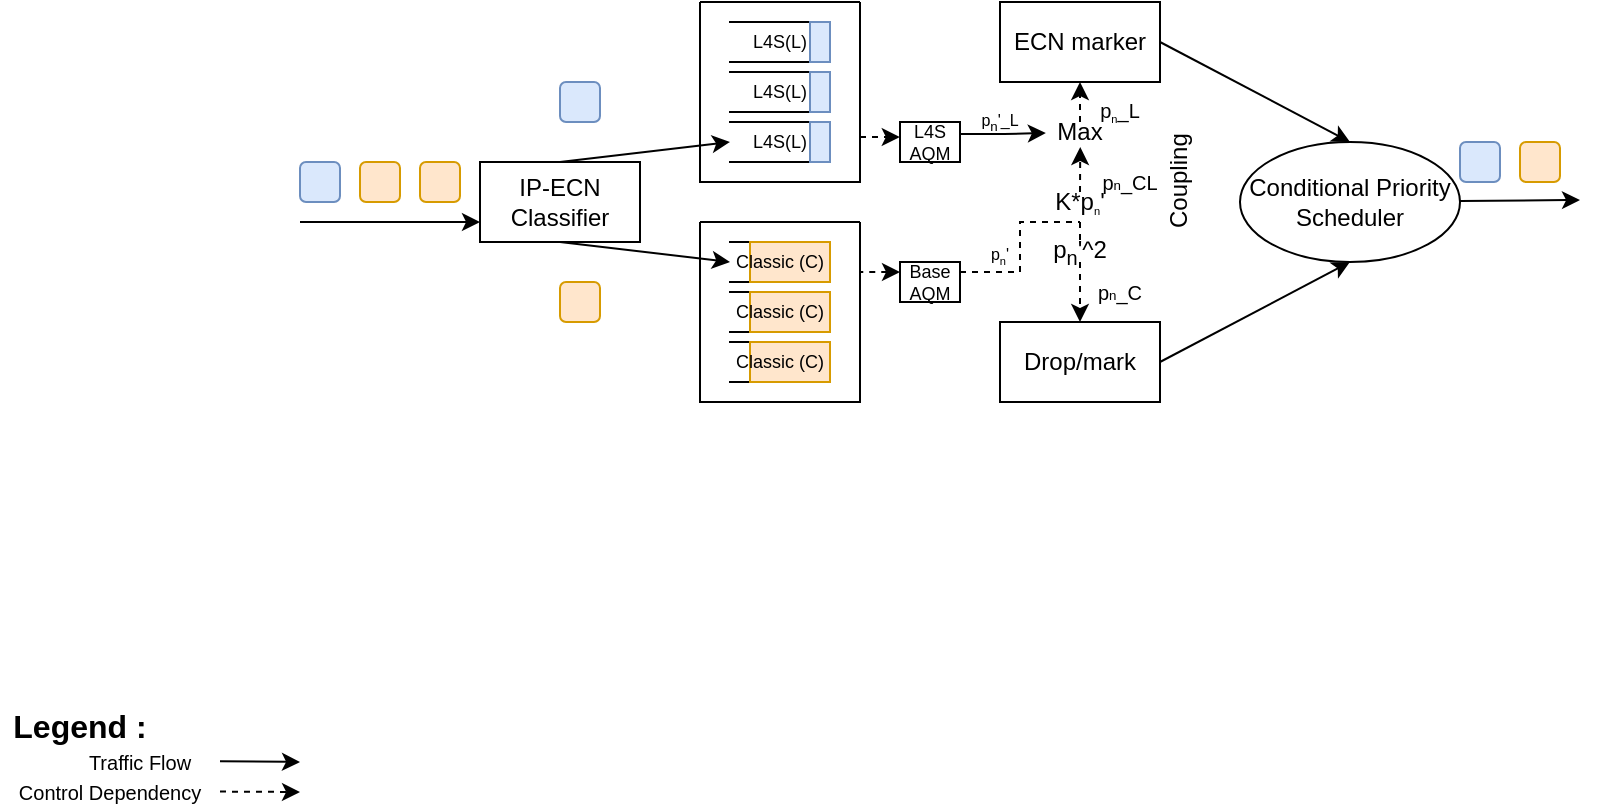 <mxfile version="24.5.1" type="device">
  <diagram name="Page-1" id="c7558073-3199-34d8-9f00-42111426c3f3">
    <mxGraphModel dx="428" dy="217" grid="1" gridSize="10" guides="1" tooltips="1" connect="1" arrows="1" fold="1" page="1" pageScale="1" pageWidth="826" pageHeight="1169" background="none" math="0" shadow="0">
      <root>
        <mxCell id="0" />
        <mxCell id="1" parent="0" />
        <mxCell id="lBCxKUyDGXtEMYl2CQ5h-71" style="rounded=0;orthogonalLoop=1;jettySize=auto;html=1;exitX=0.5;exitY=0;exitDx=0;exitDy=0;entryX=0.5;entryY=0;entryDx=0;entryDy=0;elbow=vertical;" edge="1" parent="1" source="lBCxKUyDGXtEMYl2CQ5h-7" target="lBCxKUyDGXtEMYl2CQ5h-14">
          <mxGeometry relative="1" as="geometry" />
        </mxCell>
        <mxCell id="lBCxKUyDGXtEMYl2CQ5h-73" style="rounded=0;orthogonalLoop=1;jettySize=auto;html=1;exitX=0.5;exitY=1;exitDx=0;exitDy=0;entryX=0.5;entryY=0;entryDx=0;entryDy=0;elbow=vertical;" edge="1" parent="1" source="lBCxKUyDGXtEMYl2CQ5h-7" target="lBCxKUyDGXtEMYl2CQ5h-15">
          <mxGeometry relative="1" as="geometry" />
        </mxCell>
        <mxCell id="lBCxKUyDGXtEMYl2CQ5h-7" value="IP-ECN Classifier" style="rounded=0;whiteSpace=wrap;html=1;" vertex="1" parent="1">
          <mxGeometry x="250" y="760" width="80" height="40" as="geometry" />
        </mxCell>
        <mxCell id="lBCxKUyDGXtEMYl2CQ5h-10" value="" style="rounded=1;whiteSpace=wrap;html=1;direction=east;fillColor=#ffe6cc;strokeColor=#d79b00;" vertex="1" parent="1">
          <mxGeometry x="220" y="760" width="20" height="20" as="geometry" />
        </mxCell>
        <mxCell id="lBCxKUyDGXtEMYl2CQ5h-11" value="" style="rounded=1;whiteSpace=wrap;html=1;direction=east;fillColor=#ffe6cc;strokeColor=#d79b00;" vertex="1" parent="1">
          <mxGeometry x="190" y="760" width="20" height="20" as="geometry" />
        </mxCell>
        <mxCell id="lBCxKUyDGXtEMYl2CQ5h-12" value="" style="rounded=1;whiteSpace=wrap;html=1;direction=east;fillColor=#dae8fc;strokeColor=#6c8ebf;" vertex="1" parent="1">
          <mxGeometry x="160" y="760" width="20" height="20" as="geometry" />
        </mxCell>
        <mxCell id="lBCxKUyDGXtEMYl2CQ5h-13" value="" style="endArrow=classic;html=1;rounded=0;entryX=0;entryY=0.75;entryDx=0;entryDy=0;" edge="1" parent="1" target="lBCxKUyDGXtEMYl2CQ5h-7">
          <mxGeometry width="50" height="50" relative="1" as="geometry">
            <mxPoint x="160" y="790" as="sourcePoint" />
            <mxPoint x="150" y="790" as="targetPoint" />
          </mxGeometry>
        </mxCell>
        <mxCell id="lBCxKUyDGXtEMYl2CQ5h-14" value="" style="shape=partialRectangle;whiteSpace=wrap;html=1;bottom=1;right=1;left=1;top=0;fillColor=none;routingCenterX=-0.5;direction=north;shadow=0;" vertex="1" parent="1">
          <mxGeometry x="375" y="740" width="50" height="20" as="geometry" />
        </mxCell>
        <mxCell id="lBCxKUyDGXtEMYl2CQ5h-15" value="" style="shape=partialRectangle;whiteSpace=wrap;html=1;bottom=1;right=1;left=1;top=0;fillColor=none;routingCenterX=-0.5;direction=north;shadow=0;" vertex="1" parent="1">
          <mxGeometry x="375" y="800" width="50" height="20" as="geometry" />
        </mxCell>
        <mxCell id="lBCxKUyDGXtEMYl2CQ5h-16" value="" style="rounded=0;whiteSpace=wrap;html=1;fillColor=#dae8fc;strokeColor=#6c8ebf;shadow=0;" vertex="1" parent="1">
          <mxGeometry x="415" y="740" width="10" height="20" as="geometry" />
        </mxCell>
        <mxCell id="lBCxKUyDGXtEMYl2CQ5h-21" value="" style="rounded=0;whiteSpace=wrap;html=1;fillColor=#ffe6cc;strokeColor=#d79b00;shadow=0;" vertex="1" parent="1">
          <mxGeometry x="385" y="800" width="40" height="20" as="geometry" />
        </mxCell>
        <mxCell id="lBCxKUyDGXtEMYl2CQ5h-22" value="L4S AQM" style="rounded=0;whiteSpace=wrap;html=1;fontSize=9;shadow=0;" vertex="1" parent="1">
          <mxGeometry x="460" y="740" width="30" height="20" as="geometry" />
        </mxCell>
        <mxCell id="lBCxKUyDGXtEMYl2CQ5h-81" style="rounded=0;orthogonalLoop=1;jettySize=auto;html=1;exitX=1;exitY=0.5;exitDx=0;exitDy=0;entryX=0.5;entryY=0;entryDx=0;entryDy=0;elbow=vertical;" edge="1" parent="1" source="lBCxKUyDGXtEMYl2CQ5h-39" target="lBCxKUyDGXtEMYl2CQ5h-80">
          <mxGeometry relative="1" as="geometry" />
        </mxCell>
        <mxCell id="lBCxKUyDGXtEMYl2CQ5h-39" value="ECN marker" style="rounded=0;whiteSpace=wrap;html=1;shadow=0;" vertex="1" parent="1">
          <mxGeometry x="510" y="680" width="80" height="40" as="geometry" />
        </mxCell>
        <mxCell id="lBCxKUyDGXtEMYl2CQ5h-82" style="rounded=0;orthogonalLoop=1;jettySize=auto;html=1;exitX=1;exitY=0.5;exitDx=0;exitDy=0;entryX=0.5;entryY=1;entryDx=0;entryDy=0;elbow=vertical;" edge="1" parent="1" source="lBCxKUyDGXtEMYl2CQ5h-40" target="lBCxKUyDGXtEMYl2CQ5h-80">
          <mxGeometry relative="1" as="geometry" />
        </mxCell>
        <mxCell id="lBCxKUyDGXtEMYl2CQ5h-40" value="Drop/mark" style="rounded=0;whiteSpace=wrap;html=1;shadow=0;" vertex="1" parent="1">
          <mxGeometry x="510" y="840" width="80" height="40" as="geometry" />
        </mxCell>
        <mxCell id="lBCxKUyDGXtEMYl2CQ5h-57" style="edgeStyle=orthogonalEdgeStyle;rounded=0;orthogonalLoop=1;jettySize=auto;html=1;exitX=0.5;exitY=0;exitDx=0;exitDy=0;entryX=0.5;entryY=1;entryDx=0;entryDy=0;shadow=0;dashed=1;" edge="1" parent="1" source="lBCxKUyDGXtEMYl2CQ5h-41" target="lBCxKUyDGXtEMYl2CQ5h-39">
          <mxGeometry relative="1" as="geometry" />
        </mxCell>
        <mxCell id="lBCxKUyDGXtEMYl2CQ5h-41" value="Max" style="text;html=1;align=center;verticalAlign=middle;whiteSpace=wrap;rounded=0;shadow=0;" vertex="1" parent="1">
          <mxGeometry x="535" y="740" width="30" height="10" as="geometry" />
        </mxCell>
        <mxCell id="lBCxKUyDGXtEMYl2CQ5h-58" style="edgeStyle=orthogonalEdgeStyle;rounded=0;orthogonalLoop=1;jettySize=auto;html=1;entryX=0.5;entryY=0;entryDx=0;entryDy=0;endArrow=none;endFill=0;shadow=0;dashed=1;" edge="1" parent="1" target="lBCxKUyDGXtEMYl2CQ5h-43">
          <mxGeometry relative="1" as="geometry">
            <mxPoint x="550" y="790" as="sourcePoint" />
            <Array as="points">
              <mxPoint x="550" y="800" />
              <mxPoint x="550" y="800" />
            </Array>
          </mxGeometry>
        </mxCell>
        <mxCell id="lBCxKUyDGXtEMYl2CQ5h-42" value="K*p&lt;span style=&quot;font-size: 6.667px;&quot;&gt;&lt;sub&gt;n&lt;/sub&gt;&lt;/span&gt;&#39;" style="text;html=1;align=center;verticalAlign=middle;whiteSpace=wrap;rounded=0;shadow=0;" vertex="1" parent="1">
          <mxGeometry x="535" y="775" width="30" height="10" as="geometry" />
        </mxCell>
        <mxCell id="lBCxKUyDGXtEMYl2CQ5h-43" value="p&lt;sub&gt;n&lt;/sub&gt;&#39;^2" style="text;html=1;align=center;verticalAlign=middle;whiteSpace=wrap;rounded=0;shadow=0;" vertex="1" parent="1">
          <mxGeometry x="535" y="800" width="30" height="10" as="geometry" />
        </mxCell>
        <mxCell id="lBCxKUyDGXtEMYl2CQ5h-332" style="edgeStyle=orthogonalEdgeStyle;rounded=0;orthogonalLoop=1;jettySize=auto;html=1;exitX=0;exitY=0.25;exitDx=0;exitDy=0;endArrow=none;endFill=0;dashed=1;startArrow=classic;startFill=1;" edge="1" parent="1" source="lBCxKUyDGXtEMYl2CQ5h-48" target="lBCxKUyDGXtEMYl2CQ5h-319">
          <mxGeometry relative="1" as="geometry" />
        </mxCell>
        <mxCell id="lBCxKUyDGXtEMYl2CQ5h-48" value="Base AQM" style="rounded=0;whiteSpace=wrap;html=1;fontSize=9;shadow=0;" vertex="1" parent="1">
          <mxGeometry x="460" y="810" width="30" height="20" as="geometry" />
        </mxCell>
        <mxCell id="lBCxKUyDGXtEMYl2CQ5h-55" style="edgeStyle=orthogonalEdgeStyle;rounded=0;orthogonalLoop=1;jettySize=auto;html=1;exitX=0.5;exitY=0;exitDx=0;exitDy=0;entryX=0.504;entryY=1.251;entryDx=0;entryDy=0;entryPerimeter=0;shadow=0;dashed=1;" edge="1" parent="1" source="lBCxKUyDGXtEMYl2CQ5h-42" target="lBCxKUyDGXtEMYl2CQ5h-41">
          <mxGeometry relative="1" as="geometry" />
        </mxCell>
        <mxCell id="lBCxKUyDGXtEMYl2CQ5h-59" style="edgeStyle=orthogonalEdgeStyle;rounded=0;orthogonalLoop=1;jettySize=auto;html=1;exitX=0.5;exitY=1;exitDx=0;exitDy=0;entryX=0.5;entryY=0;entryDx=0;entryDy=0;shadow=0;dashed=1;" edge="1" parent="1" source="lBCxKUyDGXtEMYl2CQ5h-43" target="lBCxKUyDGXtEMYl2CQ5h-40">
          <mxGeometry relative="1" as="geometry" />
        </mxCell>
        <mxCell id="lBCxKUyDGXtEMYl2CQ5h-63" value="&lt;font style=&quot;font-size: 8px;&quot;&gt;p&lt;sub&gt;n&lt;/sub&gt;&#39;_L&lt;/font&gt;" style="text;html=1;align=center;verticalAlign=middle;whiteSpace=wrap;rounded=0;shadow=0;" vertex="1" parent="1">
          <mxGeometry x="500" y="732.5" width="20" height="10" as="geometry" />
        </mxCell>
        <mxCell id="lBCxKUyDGXtEMYl2CQ5h-64" value="&lt;font style=&quot;font-size: 8px;&quot;&gt;p&lt;span style=&quot;font-size: 6.667px;&quot;&gt;&lt;sub&gt;n&lt;/sub&gt;&lt;/span&gt;&#39;&lt;/font&gt;" style="text;html=1;align=center;verticalAlign=middle;whiteSpace=wrap;rounded=0;shadow=0;" vertex="1" parent="1">
          <mxGeometry x="500" y="800" width="20" height="10" as="geometry" />
        </mxCell>
        <mxCell id="lBCxKUyDGXtEMYl2CQ5h-65" value="&lt;font style=&quot;font-size: 10px;&quot;&gt;p&lt;span style=&quot;font-size: 6.667px;&quot;&gt;&lt;sub&gt;n&lt;/sub&gt;&lt;/span&gt;_L&lt;/font&gt;" style="text;html=1;align=center;verticalAlign=middle;whiteSpace=wrap;rounded=0;fontSize=10;shadow=0;" vertex="1" parent="1">
          <mxGeometry x="560" y="730" width="20" height="10" as="geometry" />
        </mxCell>
        <mxCell id="lBCxKUyDGXtEMYl2CQ5h-66" value="&lt;font style=&quot;font-size: 10px;&quot;&gt;p&lt;span style=&quot;font-size: 6.667px;&quot;&gt;n&lt;/span&gt;_CL&lt;/font&gt;" style="text;html=1;align=center;verticalAlign=middle;whiteSpace=wrap;rounded=0;fontSize=10;shadow=0;" vertex="1" parent="1">
          <mxGeometry x="565" y="765" width="20" height="10" as="geometry" />
        </mxCell>
        <mxCell id="lBCxKUyDGXtEMYl2CQ5h-67" value="&lt;font style=&quot;font-size: 10px;&quot;&gt;p&lt;span style=&quot;font-size: 6.667px;&quot;&gt;n&lt;/span&gt;_C&lt;/font&gt;" style="text;html=1;align=center;verticalAlign=middle;whiteSpace=wrap;rounded=0;fontSize=10;shadow=0;" vertex="1" parent="1">
          <mxGeometry x="560" y="820" width="20" height="10" as="geometry" />
        </mxCell>
        <mxCell id="lBCxKUyDGXtEMYl2CQ5h-80" value="Conditional Priority Scheduler" style="ellipse;whiteSpace=wrap;html=1;" vertex="1" parent="1">
          <mxGeometry x="630" y="750" width="110" height="60" as="geometry" />
        </mxCell>
        <mxCell id="lBCxKUyDGXtEMYl2CQ5h-84" value="" style="rounded=1;whiteSpace=wrap;html=1;direction=east;fillColor=#ffe6cc;strokeColor=#d79b00;" vertex="1" parent="1">
          <mxGeometry x="770" y="750" width="20" height="20" as="geometry" />
        </mxCell>
        <mxCell id="lBCxKUyDGXtEMYl2CQ5h-85" value="" style="rounded=1;whiteSpace=wrap;html=1;direction=east;fillColor=#dae8fc;strokeColor=#6c8ebf;" vertex="1" parent="1">
          <mxGeometry x="740" y="750" width="20" height="20" as="geometry" />
        </mxCell>
        <mxCell id="lBCxKUyDGXtEMYl2CQ5h-86" value="" style="endArrow=classic;html=1;rounded=0;" edge="1" parent="1">
          <mxGeometry width="50" height="50" relative="1" as="geometry">
            <mxPoint x="740" y="779.46" as="sourcePoint" />
            <mxPoint x="800" y="779" as="targetPoint" />
          </mxGeometry>
        </mxCell>
        <mxCell id="lBCxKUyDGXtEMYl2CQ5h-87" value="" style="rounded=1;whiteSpace=wrap;html=1;direction=east;fillColor=#ffe6cc;strokeColor=#d79b00;" vertex="1" parent="1">
          <mxGeometry x="290" y="820" width="20" height="20" as="geometry" />
        </mxCell>
        <mxCell id="lBCxKUyDGXtEMYl2CQ5h-88" value="" style="rounded=1;whiteSpace=wrap;html=1;direction=east;fillColor=#dae8fc;strokeColor=#6c8ebf;" vertex="1" parent="1">
          <mxGeometry x="290" y="720" width="20" height="20" as="geometry" />
        </mxCell>
        <mxCell id="lBCxKUyDGXtEMYl2CQ5h-91" value="Coupling" style="text;html=1;align=center;verticalAlign=middle;whiteSpace=wrap;rounded=0;direction=east;textDirection=vertical-rl;rotation=-180;" vertex="1" parent="1">
          <mxGeometry x="590" y="732.5" width="20" height="75" as="geometry" />
        </mxCell>
        <mxCell id="lBCxKUyDGXtEMYl2CQ5h-138" value="Traffic Flow" style="text;html=1;align=center;verticalAlign=middle;whiteSpace=wrap;rounded=0;fontSize=10;" vertex="1" parent="1">
          <mxGeometry x="40" y="1055" width="80" height="10" as="geometry" />
        </mxCell>
        <mxCell id="lBCxKUyDGXtEMYl2CQ5h-140" value="Control Dependency" style="text;html=1;align=center;verticalAlign=middle;whiteSpace=wrap;rounded=0;fontSize=10;" vertex="1" parent="1">
          <mxGeometry x="10" y="1070" width="110" height="10" as="geometry" />
        </mxCell>
        <mxCell id="lBCxKUyDGXtEMYl2CQ5h-141" value="&lt;h1&gt;&lt;font style=&quot;font-size: 16px;&quot;&gt;Legend :&lt;/font&gt;&lt;/h1&gt;" style="text;html=1;align=center;verticalAlign=middle;whiteSpace=wrap;rounded=0;" vertex="1" parent="1">
          <mxGeometry x="10" y="1030" width="80" height="20" as="geometry" />
        </mxCell>
        <mxCell id="lBCxKUyDGXtEMYl2CQ5h-142" value="" style="endArrow=classic;html=1;rounded=0;" edge="1" parent="1">
          <mxGeometry width="50" height="50" relative="1" as="geometry">
            <mxPoint x="120" y="1059.58" as="sourcePoint" />
            <mxPoint x="160" y="1060" as="targetPoint" />
          </mxGeometry>
        </mxCell>
        <mxCell id="lBCxKUyDGXtEMYl2CQ5h-143" value="" style="endArrow=classic;html=1;rounded=0;dashed=1;" edge="1" parent="1">
          <mxGeometry width="50" height="50" relative="1" as="geometry">
            <mxPoint x="120" y="1074.79" as="sourcePoint" />
            <mxPoint x="160" y="1075" as="targetPoint" />
          </mxGeometry>
        </mxCell>
        <mxCell id="lBCxKUyDGXtEMYl2CQ5h-238" value="" style="shape=partialRectangle;whiteSpace=wrap;html=1;bottom=1;right=1;left=1;top=0;fillColor=none;routingCenterX=-0.5;direction=north;shadow=0;" vertex="1" parent="1">
          <mxGeometry x="375" y="825" width="50" height="20" as="geometry" />
        </mxCell>
        <mxCell id="lBCxKUyDGXtEMYl2CQ5h-239" value="" style="rounded=0;whiteSpace=wrap;html=1;fillColor=#ffe6cc;strokeColor=#d79b00;shadow=0;" vertex="1" parent="1">
          <mxGeometry x="385" y="825" width="40" height="20" as="geometry" />
        </mxCell>
        <mxCell id="lBCxKUyDGXtEMYl2CQ5h-240" value="" style="shape=partialRectangle;whiteSpace=wrap;html=1;bottom=1;right=1;left=1;top=0;fillColor=none;routingCenterX=-0.5;direction=north;shadow=0;" vertex="1" parent="1">
          <mxGeometry x="375" y="850" width="50" height="20" as="geometry" />
        </mxCell>
        <mxCell id="lBCxKUyDGXtEMYl2CQ5h-241" value="" style="rounded=0;whiteSpace=wrap;html=1;fillColor=#ffe6cc;strokeColor=#d79b00;shadow=0;" vertex="1" parent="1">
          <mxGeometry x="385" y="850" width="40" height="20" as="geometry" />
        </mxCell>
        <mxCell id="lBCxKUyDGXtEMYl2CQ5h-242" value="" style="shape=partialRectangle;whiteSpace=wrap;html=1;bottom=1;right=1;left=1;top=0;fillColor=none;routingCenterX=-0.5;direction=north;shadow=0;" vertex="1" parent="1">
          <mxGeometry x="375" y="715" width="50" height="20" as="geometry" />
        </mxCell>
        <mxCell id="lBCxKUyDGXtEMYl2CQ5h-243" value="" style="rounded=0;whiteSpace=wrap;html=1;fillColor=#dae8fc;strokeColor=#6c8ebf;shadow=0;" vertex="1" parent="1">
          <mxGeometry x="415" y="715" width="10" height="20" as="geometry" />
        </mxCell>
        <mxCell id="lBCxKUyDGXtEMYl2CQ5h-253" value="L4S(L)" style="text;html=1;align=center;verticalAlign=middle;whiteSpace=wrap;rounded=0;fontSize=9;" vertex="1" parent="1">
          <mxGeometry x="375" y="715" width="50" height="20" as="geometry" />
        </mxCell>
        <mxCell id="lBCxKUyDGXtEMYl2CQ5h-256" value="L4S(L)" style="text;html=1;align=center;verticalAlign=middle;whiteSpace=wrap;rounded=0;fontSize=9;" vertex="1" parent="1">
          <mxGeometry x="375" y="740" width="50" height="20" as="geometry" />
        </mxCell>
        <mxCell id="lBCxKUyDGXtEMYl2CQ5h-257" value="&lt;span style=&quot;font-size: 9px;&quot;&gt;Classic (C)&lt;/span&gt;" style="text;html=1;align=center;verticalAlign=middle;whiteSpace=wrap;rounded=0;fontSize=9;" vertex="1" parent="1">
          <mxGeometry x="375" y="800" width="50" height="20" as="geometry" />
        </mxCell>
        <mxCell id="lBCxKUyDGXtEMYl2CQ5h-259" value="&lt;span style=&quot;font-size: 9px;&quot;&gt;Classic (C)&lt;/span&gt;" style="text;html=1;align=center;verticalAlign=middle;whiteSpace=wrap;rounded=0;fontSize=9;" vertex="1" parent="1">
          <mxGeometry x="375" y="825" width="50" height="20" as="geometry" />
        </mxCell>
        <mxCell id="lBCxKUyDGXtEMYl2CQ5h-260" value="&lt;span style=&quot;font-size: 9px;&quot;&gt;Classic (C)&lt;/span&gt;" style="text;html=1;align=center;verticalAlign=middle;whiteSpace=wrap;rounded=0;fontSize=9;" vertex="1" parent="1">
          <mxGeometry x="375" y="850" width="50" height="20" as="geometry" />
        </mxCell>
        <mxCell id="lBCxKUyDGXtEMYl2CQ5h-315" value="" style="shape=partialRectangle;whiteSpace=wrap;html=1;bottom=1;right=1;left=1;top=0;fillColor=none;routingCenterX=-0.5;direction=north;shadow=0;" vertex="1" parent="1">
          <mxGeometry x="375" y="690" width="50" height="20" as="geometry" />
        </mxCell>
        <mxCell id="lBCxKUyDGXtEMYl2CQ5h-316" value="" style="rounded=0;whiteSpace=wrap;html=1;fillColor=#dae8fc;strokeColor=#6c8ebf;shadow=0;" vertex="1" parent="1">
          <mxGeometry x="415" y="690" width="10" height="20" as="geometry" />
        </mxCell>
        <mxCell id="lBCxKUyDGXtEMYl2CQ5h-317" value="L4S(L)" style="text;html=1;align=center;verticalAlign=middle;whiteSpace=wrap;rounded=0;fontSize=9;" vertex="1" parent="1">
          <mxGeometry x="375" y="690" width="50" height="20" as="geometry" />
        </mxCell>
        <mxCell id="lBCxKUyDGXtEMYl2CQ5h-318" value="" style="swimlane;startSize=0;" vertex="1" parent="1">
          <mxGeometry x="360" y="680" width="80" height="90" as="geometry" />
        </mxCell>
        <mxCell id="lBCxKUyDGXtEMYl2CQ5h-319" value="" style="swimlane;startSize=0;" vertex="1" parent="1">
          <mxGeometry x="360" y="790" width="80" height="90" as="geometry" />
        </mxCell>
        <mxCell id="lBCxKUyDGXtEMYl2CQ5h-326" style="edgeStyle=orthogonalEdgeStyle;rounded=0;orthogonalLoop=1;jettySize=auto;html=1;exitX=1;exitY=0.75;exitDx=0;exitDy=0;entryX=-0.005;entryY=0.424;entryDx=0;entryDy=0;entryPerimeter=0;dashed=1;" edge="1" parent="1" source="lBCxKUyDGXtEMYl2CQ5h-318" target="lBCxKUyDGXtEMYl2CQ5h-22">
          <mxGeometry relative="1" as="geometry" />
        </mxCell>
        <mxCell id="lBCxKUyDGXtEMYl2CQ5h-333" style="edgeStyle=orthogonalEdgeStyle;rounded=0;orthogonalLoop=1;jettySize=auto;html=1;exitX=1;exitY=1;exitDx=0;exitDy=0;entryX=-0.069;entryY=0.55;entryDx=0;entryDy=0;entryPerimeter=0;" edge="1" parent="1" source="lBCxKUyDGXtEMYl2CQ5h-22" target="lBCxKUyDGXtEMYl2CQ5h-41">
          <mxGeometry relative="1" as="geometry">
            <Array as="points">
              <mxPoint x="490" y="746" />
              <mxPoint x="512" y="746" />
            </Array>
          </mxGeometry>
        </mxCell>
        <mxCell id="lBCxKUyDGXtEMYl2CQ5h-337" value="" style="endArrow=none;html=1;rounded=0;exitX=1;exitY=0.25;exitDx=0;exitDy=0;dashed=1;" edge="1" parent="1" source="lBCxKUyDGXtEMYl2CQ5h-48">
          <mxGeometry width="50" height="50" relative="1" as="geometry">
            <mxPoint x="470" y="810" as="sourcePoint" />
            <mxPoint x="550" y="790" as="targetPoint" />
            <Array as="points">
              <mxPoint x="520" y="815" />
              <mxPoint x="520" y="790" />
            </Array>
          </mxGeometry>
        </mxCell>
      </root>
    </mxGraphModel>
  </diagram>
</mxfile>
